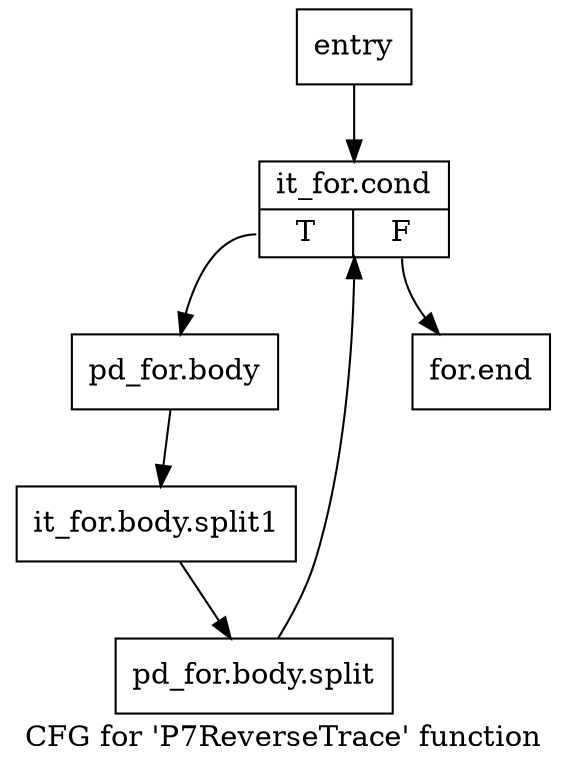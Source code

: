 digraph "CFG for 'P7ReverseTrace' function" {
	label="CFG for 'P7ReverseTrace' function";

	Node0x2b61b10 [shape=record,label="{entry}"];
	Node0x2b61b10 -> Node0x2b61b60;
	Node0x2b61b60 [shape=record,label="{it_for.cond|{<s0>T|<s1>F}}"];
	Node0x2b61b60:s0 -> Node0x2b61f10;
	Node0x2b61b60:s1 -> Node0x2b61f60;
	Node0x2b61f10 [shape=record,label="{pd_for.body}"];
	Node0x2b61f10 -> Node0x3667670;
	Node0x3667670 [shape=record,label="{it_for.body.split1}"];
	Node0x3667670 -> Node0x3667b90;
	Node0x3667b90 [shape=record,label="{pd_for.body.split}"];
	Node0x3667b90 -> Node0x2b61b60;
	Node0x2b61f60 [shape=record,label="{for.end}"];
}
